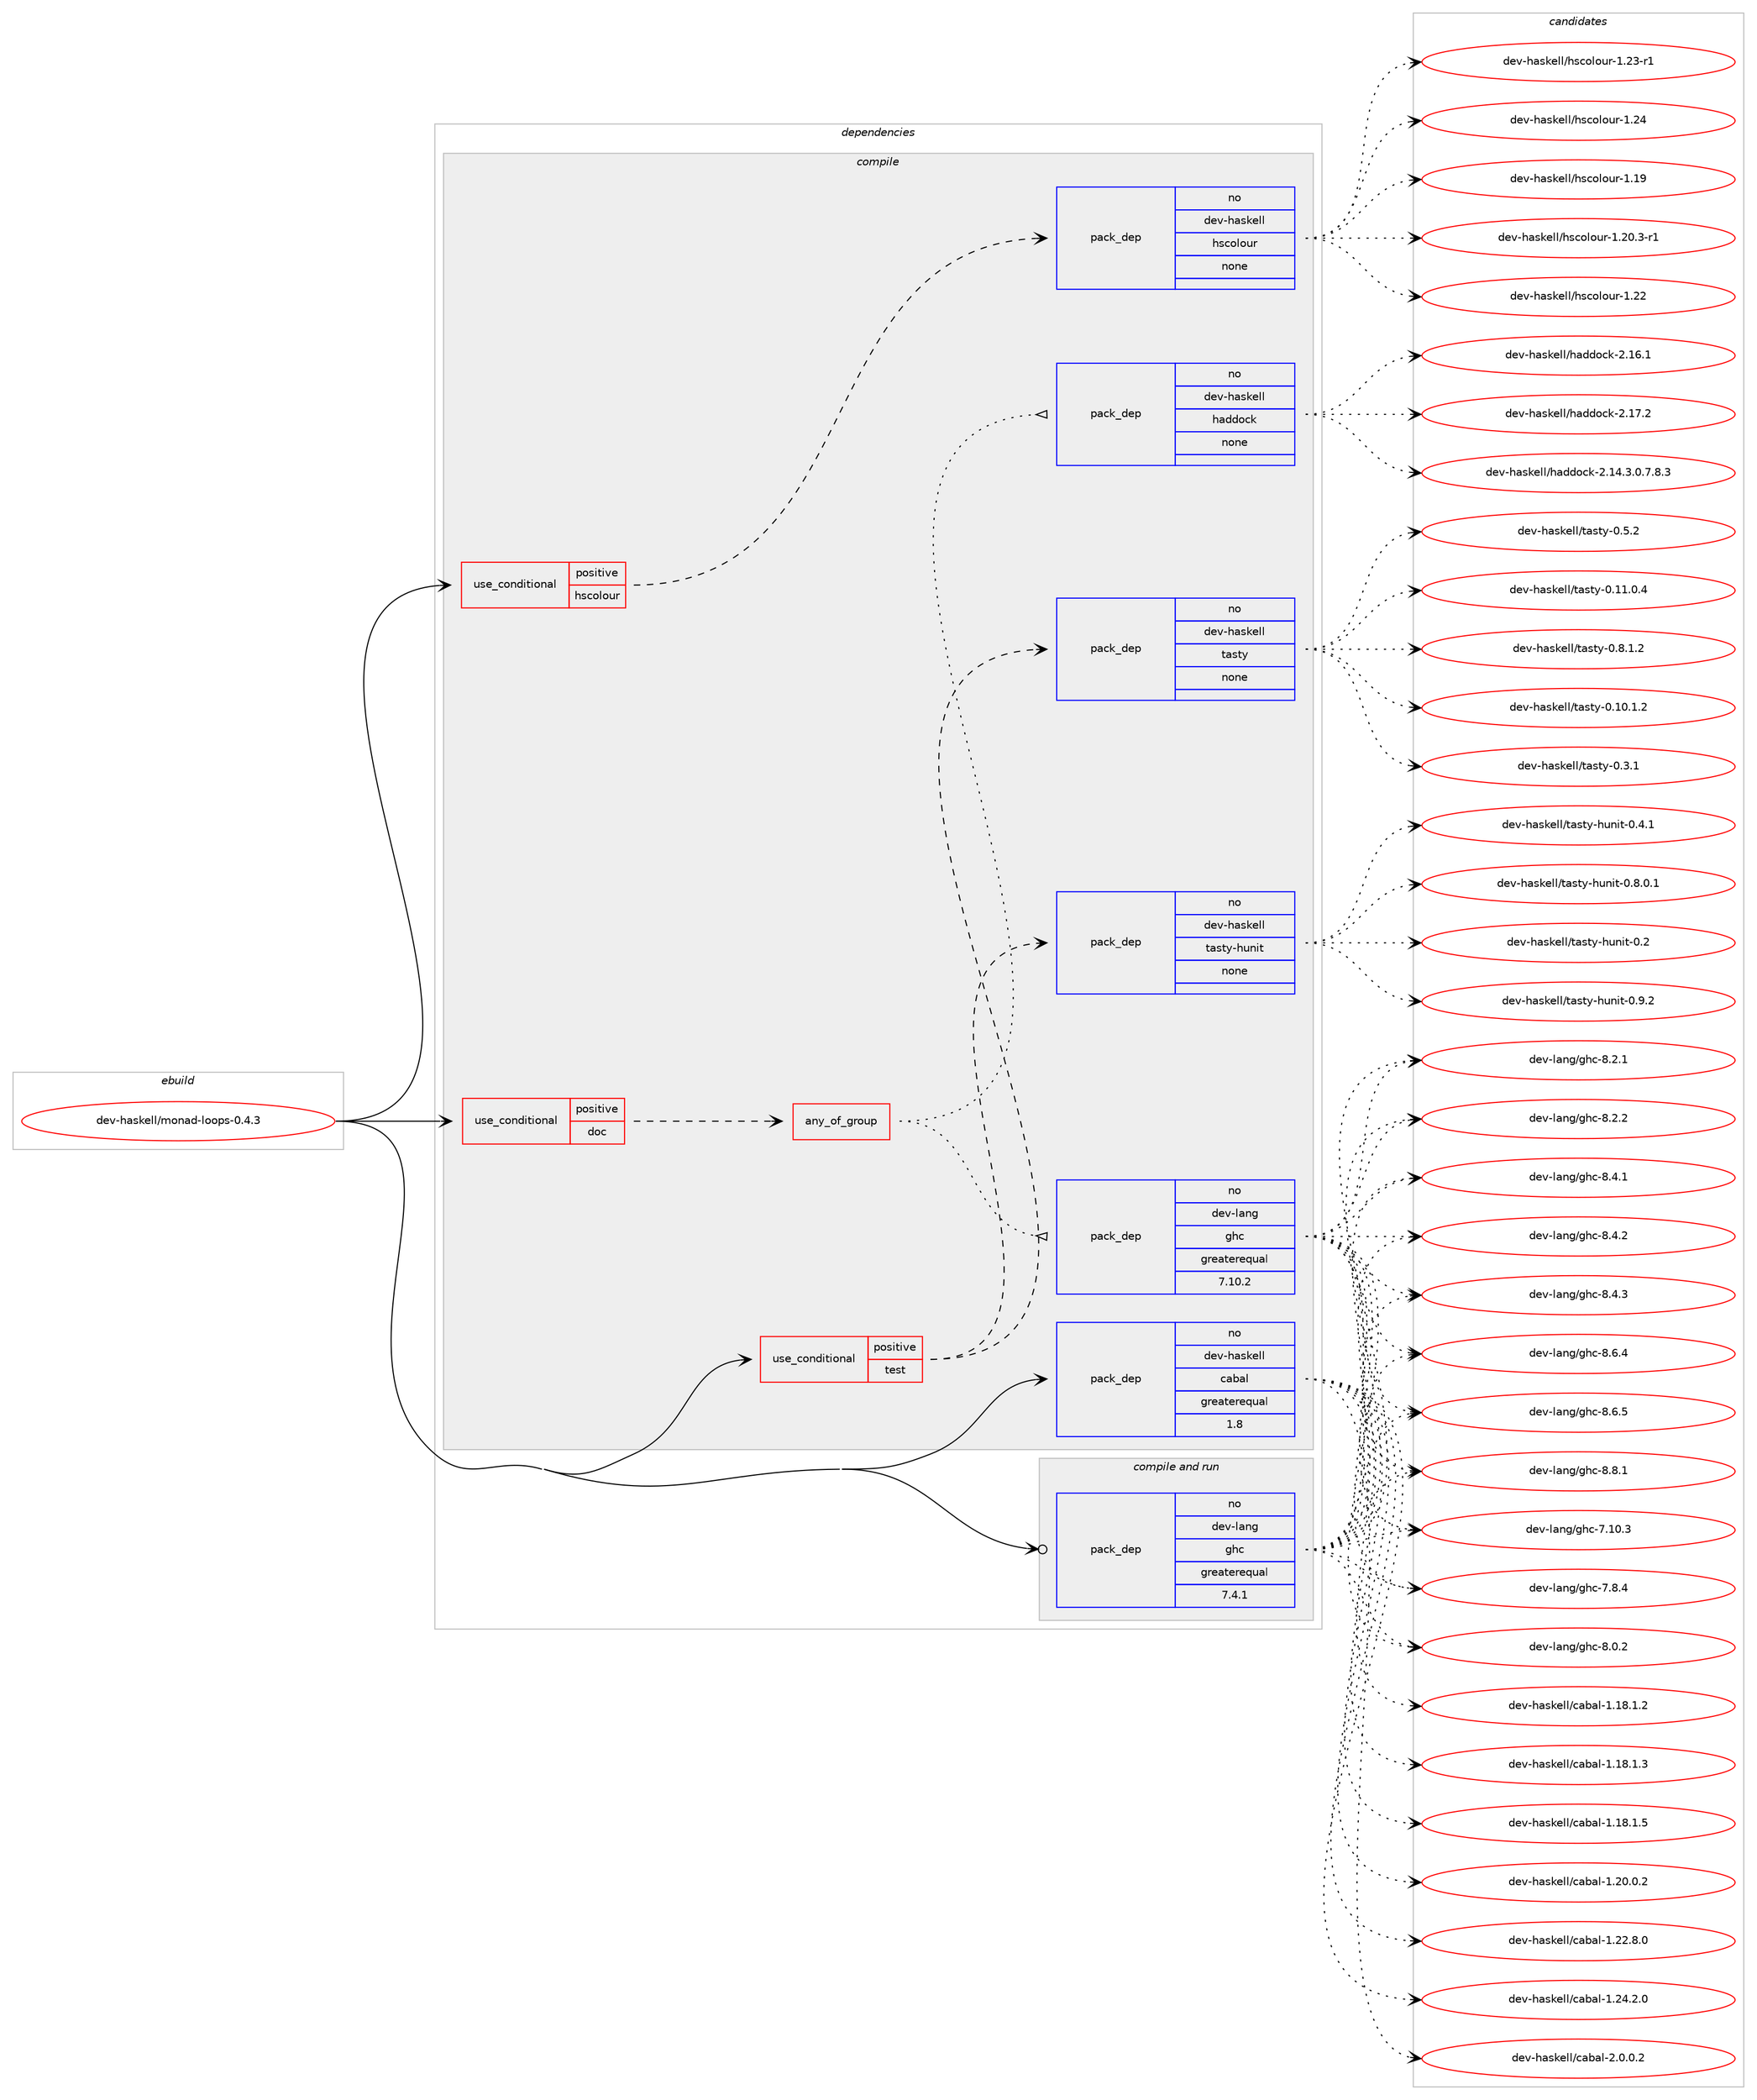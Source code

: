 digraph prolog {

# *************
# Graph options
# *************

newrank=true;
concentrate=true;
compound=true;
graph [rankdir=LR,fontname=Helvetica,fontsize=10,ranksep=1.5];#, ranksep=2.5, nodesep=0.2];
edge  [arrowhead=vee];
node  [fontname=Helvetica,fontsize=10];

# **********
# The ebuild
# **********

subgraph cluster_leftcol {
color=gray;
rank=same;
label=<<i>ebuild</i>>;
id [label="dev-haskell/monad-loops-0.4.3", color=red, width=4, href="../dev-haskell/monad-loops-0.4.3.svg"];
}

# ****************
# The dependencies
# ****************

subgraph cluster_midcol {
color=gray;
label=<<i>dependencies</i>>;
subgraph cluster_compile {
fillcolor="#eeeeee";
style=filled;
label=<<i>compile</i>>;
subgraph cond126790 {
dependency539331 [label=<<TABLE BORDER="0" CELLBORDER="1" CELLSPACING="0" CELLPADDING="4"><TR><TD ROWSPAN="3" CELLPADDING="10">use_conditional</TD></TR><TR><TD>positive</TD></TR><TR><TD>doc</TD></TR></TABLE>>, shape=none, color=red];
subgraph any10195 {
dependency539332 [label=<<TABLE BORDER="0" CELLBORDER="1" CELLSPACING="0" CELLPADDING="4"><TR><TD CELLPADDING="10">any_of_group</TD></TR></TABLE>>, shape=none, color=red];subgraph pack401989 {
dependency539333 [label=<<TABLE BORDER="0" CELLBORDER="1" CELLSPACING="0" CELLPADDING="4" WIDTH="220"><TR><TD ROWSPAN="6" CELLPADDING="30">pack_dep</TD></TR><TR><TD WIDTH="110">no</TD></TR><TR><TD>dev-haskell</TD></TR><TR><TD>haddock</TD></TR><TR><TD>none</TD></TR><TR><TD></TD></TR></TABLE>>, shape=none, color=blue];
}
dependency539332:e -> dependency539333:w [weight=20,style="dotted",arrowhead="oinv"];
subgraph pack401990 {
dependency539334 [label=<<TABLE BORDER="0" CELLBORDER="1" CELLSPACING="0" CELLPADDING="4" WIDTH="220"><TR><TD ROWSPAN="6" CELLPADDING="30">pack_dep</TD></TR><TR><TD WIDTH="110">no</TD></TR><TR><TD>dev-lang</TD></TR><TR><TD>ghc</TD></TR><TR><TD>greaterequal</TD></TR><TR><TD>7.10.2</TD></TR></TABLE>>, shape=none, color=blue];
}
dependency539332:e -> dependency539334:w [weight=20,style="dotted",arrowhead="oinv"];
}
dependency539331:e -> dependency539332:w [weight=20,style="dashed",arrowhead="vee"];
}
id:e -> dependency539331:w [weight=20,style="solid",arrowhead="vee"];
subgraph cond126791 {
dependency539335 [label=<<TABLE BORDER="0" CELLBORDER="1" CELLSPACING="0" CELLPADDING="4"><TR><TD ROWSPAN="3" CELLPADDING="10">use_conditional</TD></TR><TR><TD>positive</TD></TR><TR><TD>hscolour</TD></TR></TABLE>>, shape=none, color=red];
subgraph pack401991 {
dependency539336 [label=<<TABLE BORDER="0" CELLBORDER="1" CELLSPACING="0" CELLPADDING="4" WIDTH="220"><TR><TD ROWSPAN="6" CELLPADDING="30">pack_dep</TD></TR><TR><TD WIDTH="110">no</TD></TR><TR><TD>dev-haskell</TD></TR><TR><TD>hscolour</TD></TR><TR><TD>none</TD></TR><TR><TD></TD></TR></TABLE>>, shape=none, color=blue];
}
dependency539335:e -> dependency539336:w [weight=20,style="dashed",arrowhead="vee"];
}
id:e -> dependency539335:w [weight=20,style="solid",arrowhead="vee"];
subgraph cond126792 {
dependency539337 [label=<<TABLE BORDER="0" CELLBORDER="1" CELLSPACING="0" CELLPADDING="4"><TR><TD ROWSPAN="3" CELLPADDING="10">use_conditional</TD></TR><TR><TD>positive</TD></TR><TR><TD>test</TD></TR></TABLE>>, shape=none, color=red];
subgraph pack401992 {
dependency539338 [label=<<TABLE BORDER="0" CELLBORDER="1" CELLSPACING="0" CELLPADDING="4" WIDTH="220"><TR><TD ROWSPAN="6" CELLPADDING="30">pack_dep</TD></TR><TR><TD WIDTH="110">no</TD></TR><TR><TD>dev-haskell</TD></TR><TR><TD>tasty</TD></TR><TR><TD>none</TD></TR><TR><TD></TD></TR></TABLE>>, shape=none, color=blue];
}
dependency539337:e -> dependency539338:w [weight=20,style="dashed",arrowhead="vee"];
subgraph pack401993 {
dependency539339 [label=<<TABLE BORDER="0" CELLBORDER="1" CELLSPACING="0" CELLPADDING="4" WIDTH="220"><TR><TD ROWSPAN="6" CELLPADDING="30">pack_dep</TD></TR><TR><TD WIDTH="110">no</TD></TR><TR><TD>dev-haskell</TD></TR><TR><TD>tasty-hunit</TD></TR><TR><TD>none</TD></TR><TR><TD></TD></TR></TABLE>>, shape=none, color=blue];
}
dependency539337:e -> dependency539339:w [weight=20,style="dashed",arrowhead="vee"];
}
id:e -> dependency539337:w [weight=20,style="solid",arrowhead="vee"];
subgraph pack401994 {
dependency539340 [label=<<TABLE BORDER="0" CELLBORDER="1" CELLSPACING="0" CELLPADDING="4" WIDTH="220"><TR><TD ROWSPAN="6" CELLPADDING="30">pack_dep</TD></TR><TR><TD WIDTH="110">no</TD></TR><TR><TD>dev-haskell</TD></TR><TR><TD>cabal</TD></TR><TR><TD>greaterequal</TD></TR><TR><TD>1.8</TD></TR></TABLE>>, shape=none, color=blue];
}
id:e -> dependency539340:w [weight=20,style="solid",arrowhead="vee"];
}
subgraph cluster_compileandrun {
fillcolor="#eeeeee";
style=filled;
label=<<i>compile and run</i>>;
subgraph pack401995 {
dependency539341 [label=<<TABLE BORDER="0" CELLBORDER="1" CELLSPACING="0" CELLPADDING="4" WIDTH="220"><TR><TD ROWSPAN="6" CELLPADDING="30">pack_dep</TD></TR><TR><TD WIDTH="110">no</TD></TR><TR><TD>dev-lang</TD></TR><TR><TD>ghc</TD></TR><TR><TD>greaterequal</TD></TR><TR><TD>7.4.1</TD></TR></TABLE>>, shape=none, color=blue];
}
id:e -> dependency539341:w [weight=20,style="solid",arrowhead="odotvee"];
}
subgraph cluster_run {
fillcolor="#eeeeee";
style=filled;
label=<<i>run</i>>;
}
}

# **************
# The candidates
# **************

subgraph cluster_choices {
rank=same;
color=gray;
label=<<i>candidates</i>>;

subgraph choice401989 {
color=black;
nodesep=1;
choice1001011184510497115107101108108471049710010011199107455046495246514648465546564651 [label="dev-haskell/haddock-2.14.3.0.7.8.3", color=red, width=4,href="../dev-haskell/haddock-2.14.3.0.7.8.3.svg"];
choice100101118451049711510710110810847104971001001119910745504649544649 [label="dev-haskell/haddock-2.16.1", color=red, width=4,href="../dev-haskell/haddock-2.16.1.svg"];
choice100101118451049711510710110810847104971001001119910745504649554650 [label="dev-haskell/haddock-2.17.2", color=red, width=4,href="../dev-haskell/haddock-2.17.2.svg"];
dependency539333:e -> choice1001011184510497115107101108108471049710010011199107455046495246514648465546564651:w [style=dotted,weight="100"];
dependency539333:e -> choice100101118451049711510710110810847104971001001119910745504649544649:w [style=dotted,weight="100"];
dependency539333:e -> choice100101118451049711510710110810847104971001001119910745504649554650:w [style=dotted,weight="100"];
}
subgraph choice401990 {
color=black;
nodesep=1;
choice1001011184510897110103471031049945554649484651 [label="dev-lang/ghc-7.10.3", color=red, width=4,href="../dev-lang/ghc-7.10.3.svg"];
choice10010111845108971101034710310499455546564652 [label="dev-lang/ghc-7.8.4", color=red, width=4,href="../dev-lang/ghc-7.8.4.svg"];
choice10010111845108971101034710310499455646484650 [label="dev-lang/ghc-8.0.2", color=red, width=4,href="../dev-lang/ghc-8.0.2.svg"];
choice10010111845108971101034710310499455646504649 [label="dev-lang/ghc-8.2.1", color=red, width=4,href="../dev-lang/ghc-8.2.1.svg"];
choice10010111845108971101034710310499455646504650 [label="dev-lang/ghc-8.2.2", color=red, width=4,href="../dev-lang/ghc-8.2.2.svg"];
choice10010111845108971101034710310499455646524649 [label="dev-lang/ghc-8.4.1", color=red, width=4,href="../dev-lang/ghc-8.4.1.svg"];
choice10010111845108971101034710310499455646524650 [label="dev-lang/ghc-8.4.2", color=red, width=4,href="../dev-lang/ghc-8.4.2.svg"];
choice10010111845108971101034710310499455646524651 [label="dev-lang/ghc-8.4.3", color=red, width=4,href="../dev-lang/ghc-8.4.3.svg"];
choice10010111845108971101034710310499455646544652 [label="dev-lang/ghc-8.6.4", color=red, width=4,href="../dev-lang/ghc-8.6.4.svg"];
choice10010111845108971101034710310499455646544653 [label="dev-lang/ghc-8.6.5", color=red, width=4,href="../dev-lang/ghc-8.6.5.svg"];
choice10010111845108971101034710310499455646564649 [label="dev-lang/ghc-8.8.1", color=red, width=4,href="../dev-lang/ghc-8.8.1.svg"];
dependency539334:e -> choice1001011184510897110103471031049945554649484651:w [style=dotted,weight="100"];
dependency539334:e -> choice10010111845108971101034710310499455546564652:w [style=dotted,weight="100"];
dependency539334:e -> choice10010111845108971101034710310499455646484650:w [style=dotted,weight="100"];
dependency539334:e -> choice10010111845108971101034710310499455646504649:w [style=dotted,weight="100"];
dependency539334:e -> choice10010111845108971101034710310499455646504650:w [style=dotted,weight="100"];
dependency539334:e -> choice10010111845108971101034710310499455646524649:w [style=dotted,weight="100"];
dependency539334:e -> choice10010111845108971101034710310499455646524650:w [style=dotted,weight="100"];
dependency539334:e -> choice10010111845108971101034710310499455646524651:w [style=dotted,weight="100"];
dependency539334:e -> choice10010111845108971101034710310499455646544652:w [style=dotted,weight="100"];
dependency539334:e -> choice10010111845108971101034710310499455646544653:w [style=dotted,weight="100"];
dependency539334:e -> choice10010111845108971101034710310499455646564649:w [style=dotted,weight="100"];
}
subgraph choice401991 {
color=black;
nodesep=1;
choice100101118451049711510710110810847104115991111081111171144549464957 [label="dev-haskell/hscolour-1.19", color=red, width=4,href="../dev-haskell/hscolour-1.19.svg"];
choice10010111845104971151071011081084710411599111108111117114454946504846514511449 [label="dev-haskell/hscolour-1.20.3-r1", color=red, width=4,href="../dev-haskell/hscolour-1.20.3-r1.svg"];
choice100101118451049711510710110810847104115991111081111171144549465050 [label="dev-haskell/hscolour-1.22", color=red, width=4,href="../dev-haskell/hscolour-1.22.svg"];
choice1001011184510497115107101108108471041159911110811111711445494650514511449 [label="dev-haskell/hscolour-1.23-r1", color=red, width=4,href="../dev-haskell/hscolour-1.23-r1.svg"];
choice100101118451049711510710110810847104115991111081111171144549465052 [label="dev-haskell/hscolour-1.24", color=red, width=4,href="../dev-haskell/hscolour-1.24.svg"];
dependency539336:e -> choice100101118451049711510710110810847104115991111081111171144549464957:w [style=dotted,weight="100"];
dependency539336:e -> choice10010111845104971151071011081084710411599111108111117114454946504846514511449:w [style=dotted,weight="100"];
dependency539336:e -> choice100101118451049711510710110810847104115991111081111171144549465050:w [style=dotted,weight="100"];
dependency539336:e -> choice1001011184510497115107101108108471041159911110811111711445494650514511449:w [style=dotted,weight="100"];
dependency539336:e -> choice100101118451049711510710110810847104115991111081111171144549465052:w [style=dotted,weight="100"];
}
subgraph choice401992 {
color=black;
nodesep=1;
choice10010111845104971151071011081084711697115116121454846494846494650 [label="dev-haskell/tasty-0.10.1.2", color=red, width=4,href="../dev-haskell/tasty-0.10.1.2.svg"];
choice10010111845104971151071011081084711697115116121454846494946484652 [label="dev-haskell/tasty-0.11.0.4", color=red, width=4,href="../dev-haskell/tasty-0.11.0.4.svg"];
choice10010111845104971151071011081084711697115116121454846514649 [label="dev-haskell/tasty-0.3.1", color=red, width=4,href="../dev-haskell/tasty-0.3.1.svg"];
choice10010111845104971151071011081084711697115116121454846534650 [label="dev-haskell/tasty-0.5.2", color=red, width=4,href="../dev-haskell/tasty-0.5.2.svg"];
choice100101118451049711510710110810847116971151161214548465646494650 [label="dev-haskell/tasty-0.8.1.2", color=red, width=4,href="../dev-haskell/tasty-0.8.1.2.svg"];
dependency539338:e -> choice10010111845104971151071011081084711697115116121454846494846494650:w [style=dotted,weight="100"];
dependency539338:e -> choice10010111845104971151071011081084711697115116121454846494946484652:w [style=dotted,weight="100"];
dependency539338:e -> choice10010111845104971151071011081084711697115116121454846514649:w [style=dotted,weight="100"];
dependency539338:e -> choice10010111845104971151071011081084711697115116121454846534650:w [style=dotted,weight="100"];
dependency539338:e -> choice100101118451049711510710110810847116971151161214548465646494650:w [style=dotted,weight="100"];
}
subgraph choice401993 {
color=black;
nodesep=1;
choice100101118451049711510710110810847116971151161214510411711010511645484650 [label="dev-haskell/tasty-hunit-0.2", color=red, width=4,href="../dev-haskell/tasty-hunit-0.2.svg"];
choice1001011184510497115107101108108471169711511612145104117110105116454846524649 [label="dev-haskell/tasty-hunit-0.4.1", color=red, width=4,href="../dev-haskell/tasty-hunit-0.4.1.svg"];
choice10010111845104971151071011081084711697115116121451041171101051164548465646484649 [label="dev-haskell/tasty-hunit-0.8.0.1", color=red, width=4,href="../dev-haskell/tasty-hunit-0.8.0.1.svg"];
choice1001011184510497115107101108108471169711511612145104117110105116454846574650 [label="dev-haskell/tasty-hunit-0.9.2", color=red, width=4,href="../dev-haskell/tasty-hunit-0.9.2.svg"];
dependency539339:e -> choice100101118451049711510710110810847116971151161214510411711010511645484650:w [style=dotted,weight="100"];
dependency539339:e -> choice1001011184510497115107101108108471169711511612145104117110105116454846524649:w [style=dotted,weight="100"];
dependency539339:e -> choice10010111845104971151071011081084711697115116121451041171101051164548465646484649:w [style=dotted,weight="100"];
dependency539339:e -> choice1001011184510497115107101108108471169711511612145104117110105116454846574650:w [style=dotted,weight="100"];
}
subgraph choice401994 {
color=black;
nodesep=1;
choice10010111845104971151071011081084799979897108454946495646494650 [label="dev-haskell/cabal-1.18.1.2", color=red, width=4,href="../dev-haskell/cabal-1.18.1.2.svg"];
choice10010111845104971151071011081084799979897108454946495646494651 [label="dev-haskell/cabal-1.18.1.3", color=red, width=4,href="../dev-haskell/cabal-1.18.1.3.svg"];
choice10010111845104971151071011081084799979897108454946495646494653 [label="dev-haskell/cabal-1.18.1.5", color=red, width=4,href="../dev-haskell/cabal-1.18.1.5.svg"];
choice10010111845104971151071011081084799979897108454946504846484650 [label="dev-haskell/cabal-1.20.0.2", color=red, width=4,href="../dev-haskell/cabal-1.20.0.2.svg"];
choice10010111845104971151071011081084799979897108454946505046564648 [label="dev-haskell/cabal-1.22.8.0", color=red, width=4,href="../dev-haskell/cabal-1.22.8.0.svg"];
choice10010111845104971151071011081084799979897108454946505246504648 [label="dev-haskell/cabal-1.24.2.0", color=red, width=4,href="../dev-haskell/cabal-1.24.2.0.svg"];
choice100101118451049711510710110810847999798971084550464846484650 [label="dev-haskell/cabal-2.0.0.2", color=red, width=4,href="../dev-haskell/cabal-2.0.0.2.svg"];
dependency539340:e -> choice10010111845104971151071011081084799979897108454946495646494650:w [style=dotted,weight="100"];
dependency539340:e -> choice10010111845104971151071011081084799979897108454946495646494651:w [style=dotted,weight="100"];
dependency539340:e -> choice10010111845104971151071011081084799979897108454946495646494653:w [style=dotted,weight="100"];
dependency539340:e -> choice10010111845104971151071011081084799979897108454946504846484650:w [style=dotted,weight="100"];
dependency539340:e -> choice10010111845104971151071011081084799979897108454946505046564648:w [style=dotted,weight="100"];
dependency539340:e -> choice10010111845104971151071011081084799979897108454946505246504648:w [style=dotted,weight="100"];
dependency539340:e -> choice100101118451049711510710110810847999798971084550464846484650:w [style=dotted,weight="100"];
}
subgraph choice401995 {
color=black;
nodesep=1;
choice1001011184510897110103471031049945554649484651 [label="dev-lang/ghc-7.10.3", color=red, width=4,href="../dev-lang/ghc-7.10.3.svg"];
choice10010111845108971101034710310499455546564652 [label="dev-lang/ghc-7.8.4", color=red, width=4,href="../dev-lang/ghc-7.8.4.svg"];
choice10010111845108971101034710310499455646484650 [label="dev-lang/ghc-8.0.2", color=red, width=4,href="../dev-lang/ghc-8.0.2.svg"];
choice10010111845108971101034710310499455646504649 [label="dev-lang/ghc-8.2.1", color=red, width=4,href="../dev-lang/ghc-8.2.1.svg"];
choice10010111845108971101034710310499455646504650 [label="dev-lang/ghc-8.2.2", color=red, width=4,href="../dev-lang/ghc-8.2.2.svg"];
choice10010111845108971101034710310499455646524649 [label="dev-lang/ghc-8.4.1", color=red, width=4,href="../dev-lang/ghc-8.4.1.svg"];
choice10010111845108971101034710310499455646524650 [label="dev-lang/ghc-8.4.2", color=red, width=4,href="../dev-lang/ghc-8.4.2.svg"];
choice10010111845108971101034710310499455646524651 [label="dev-lang/ghc-8.4.3", color=red, width=4,href="../dev-lang/ghc-8.4.3.svg"];
choice10010111845108971101034710310499455646544652 [label="dev-lang/ghc-8.6.4", color=red, width=4,href="../dev-lang/ghc-8.6.4.svg"];
choice10010111845108971101034710310499455646544653 [label="dev-lang/ghc-8.6.5", color=red, width=4,href="../dev-lang/ghc-8.6.5.svg"];
choice10010111845108971101034710310499455646564649 [label="dev-lang/ghc-8.8.1", color=red, width=4,href="../dev-lang/ghc-8.8.1.svg"];
dependency539341:e -> choice1001011184510897110103471031049945554649484651:w [style=dotted,weight="100"];
dependency539341:e -> choice10010111845108971101034710310499455546564652:w [style=dotted,weight="100"];
dependency539341:e -> choice10010111845108971101034710310499455646484650:w [style=dotted,weight="100"];
dependency539341:e -> choice10010111845108971101034710310499455646504649:w [style=dotted,weight="100"];
dependency539341:e -> choice10010111845108971101034710310499455646504650:w [style=dotted,weight="100"];
dependency539341:e -> choice10010111845108971101034710310499455646524649:w [style=dotted,weight="100"];
dependency539341:e -> choice10010111845108971101034710310499455646524650:w [style=dotted,weight="100"];
dependency539341:e -> choice10010111845108971101034710310499455646524651:w [style=dotted,weight="100"];
dependency539341:e -> choice10010111845108971101034710310499455646544652:w [style=dotted,weight="100"];
dependency539341:e -> choice10010111845108971101034710310499455646544653:w [style=dotted,weight="100"];
dependency539341:e -> choice10010111845108971101034710310499455646564649:w [style=dotted,weight="100"];
}
}

}
